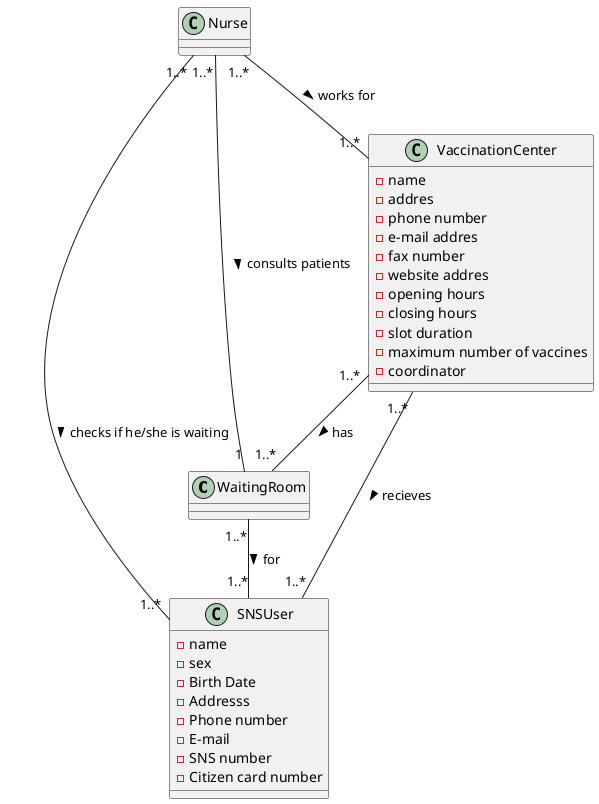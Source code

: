 @startuml

'class enumeration
class WaitingRoom
class SNSUser
class Nurse
class VaccinationCenter

'class componets
class SNSUser {
-name
-sex
-Birth Date
-Addresss
-Phone number
-E-mail
-SNS number
-Citizen card number
}

class VaccinationCenter {
-name
-addres
-phone number
-e-mail addres
-fax number
-website addres
-opening hours
-closing hours
-slot duration
-maximum number of vaccines
-coordinator
}

'class relation

Nurse "1..*" -- "1..*" SNSUser : checks if he/she is waiting >
Nurse "1..*" -- "1..*" VaccinationCenter : works for >

VaccinationCenter "1..*" -- "1..*" WaitingRoom : has >
VaccinationCenter "1..*" -- "1..*" SNSUser : recieves >

WaitingRoom "1..*" -- "1..*" SNSUser : for >
Nurse "1..*" -- "1" WaitingRoom : consults patients >

@enduml